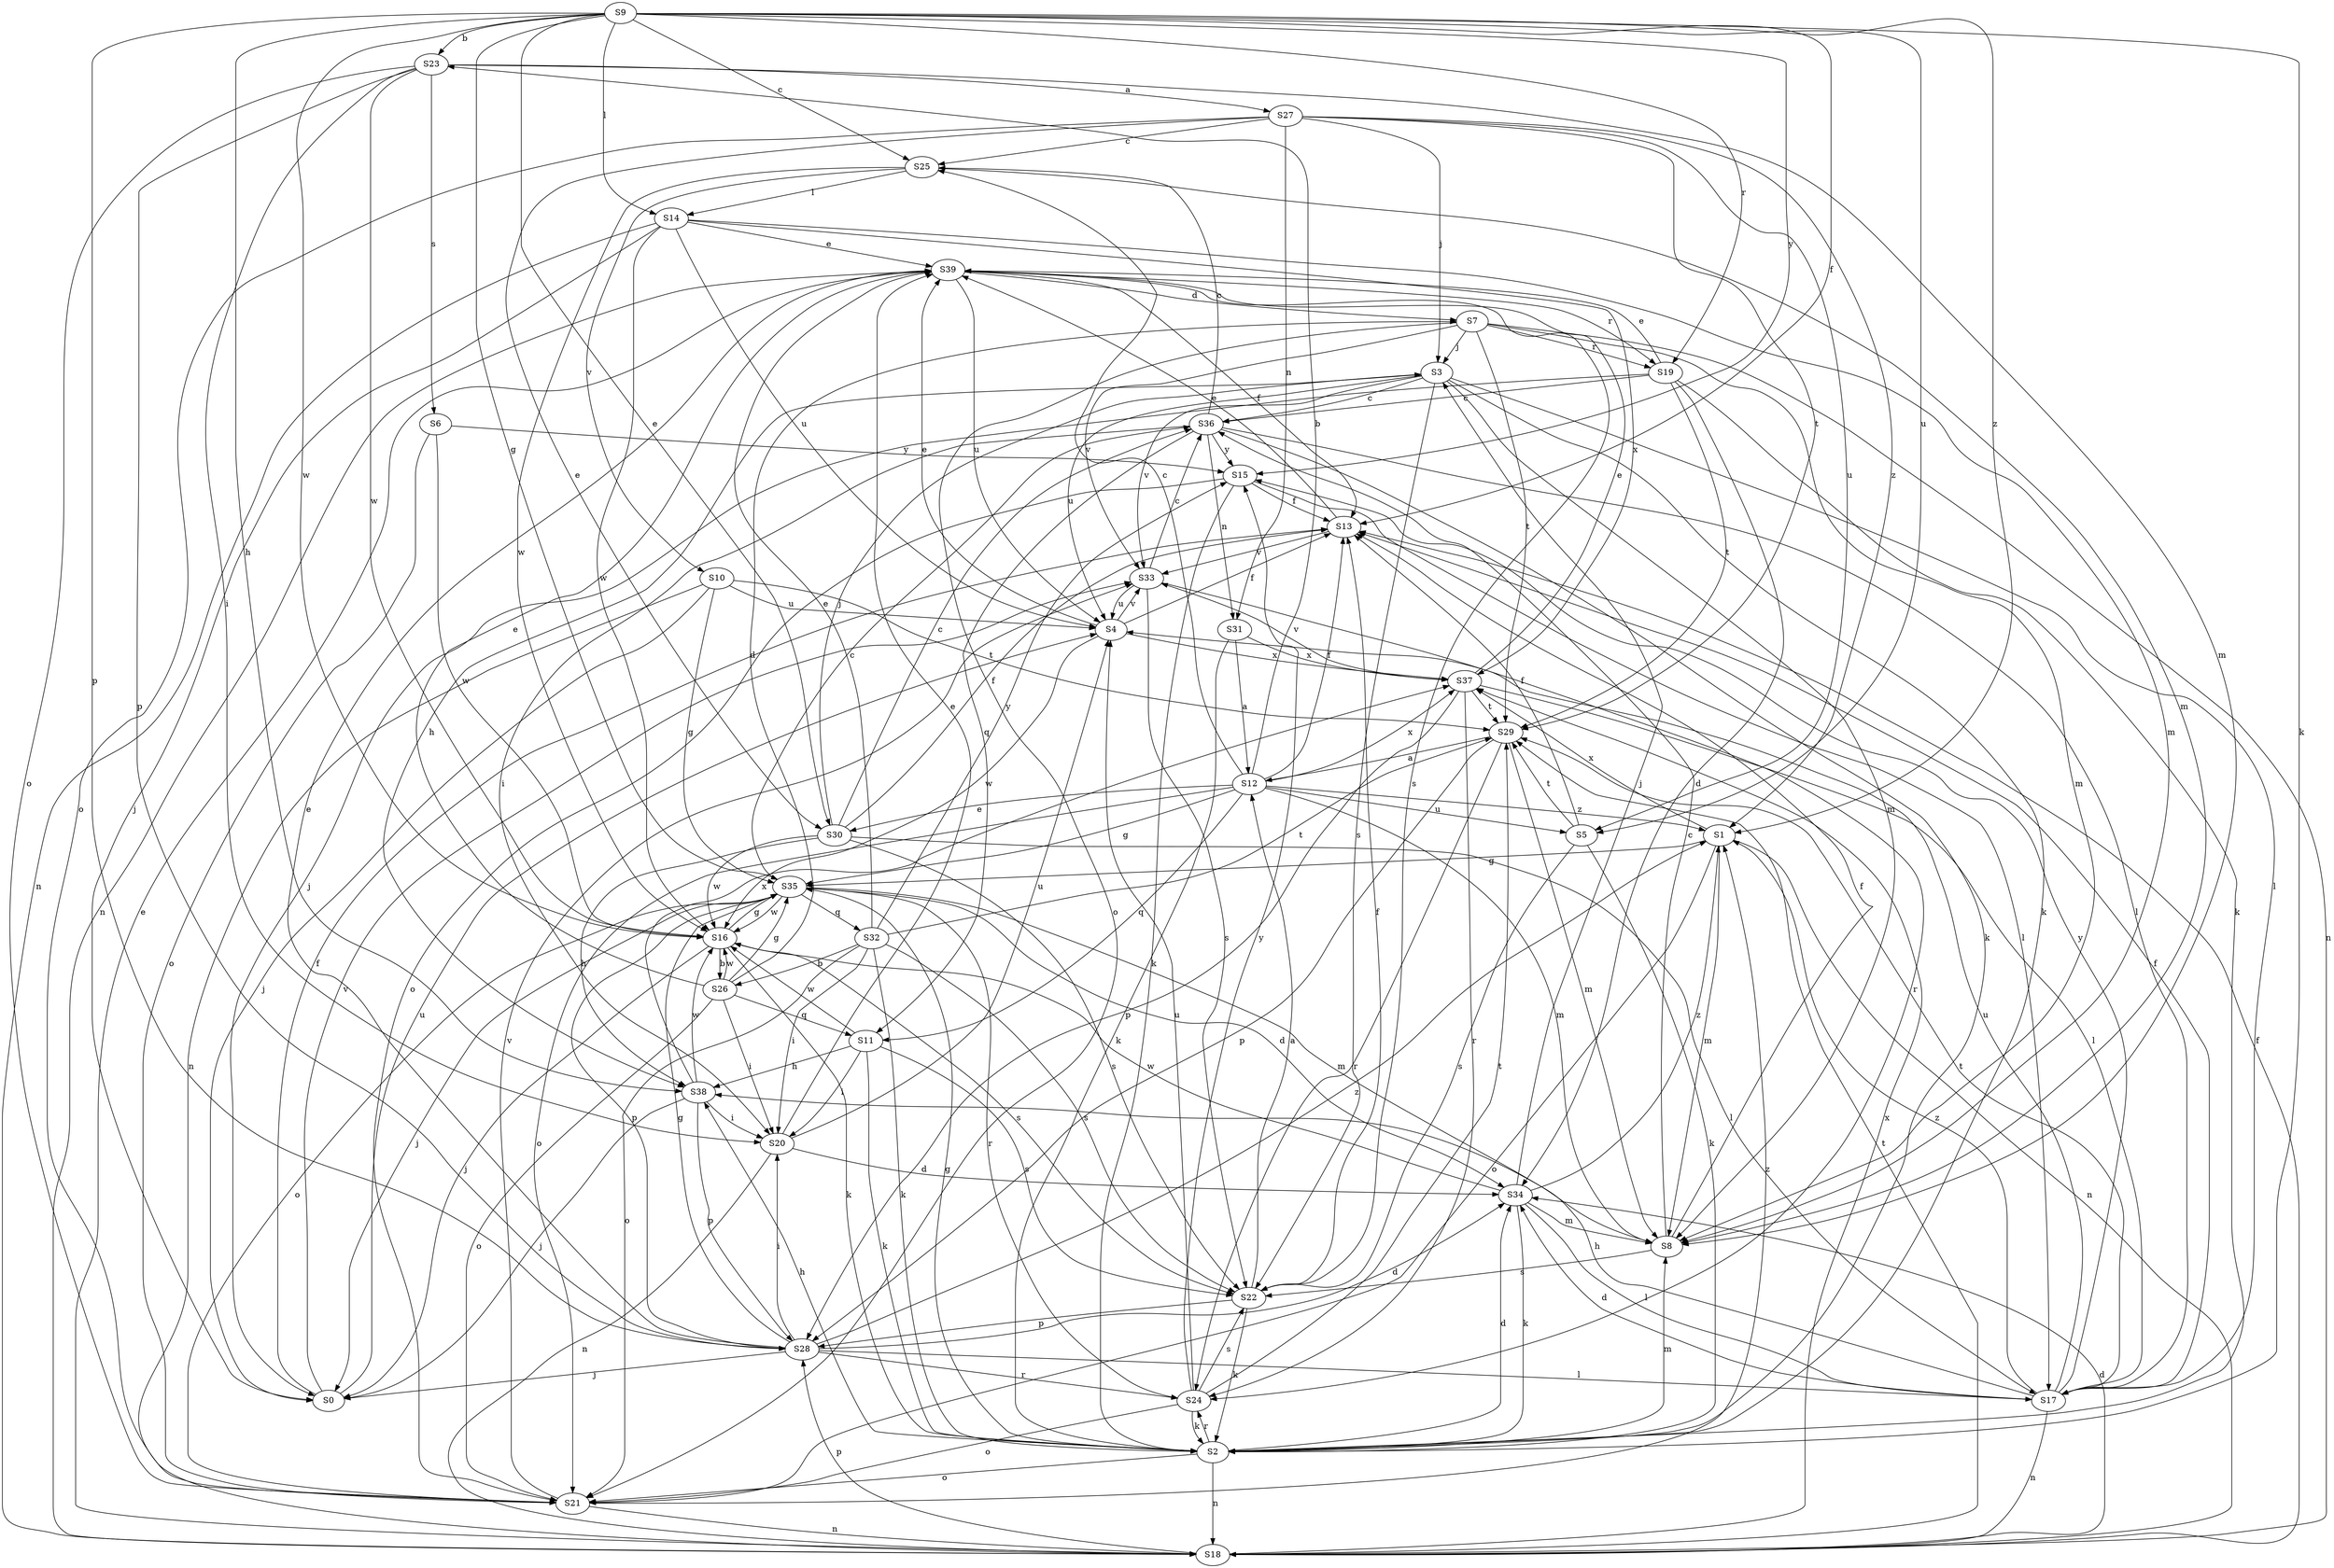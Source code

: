 strict digraph  {
S9;
S27;
S12;
S23;
S26;
S25;
S36;
S7;
S34;
S30;
S39;
S13;
S35;
S38;
S20;
S3;
S0;
S2;
S14;
S17;
S8;
S31;
S18;
S21;
S28;
S11;
S32;
S19;
S24;
S6;
S22;
S29;
S5;
S4;
S10;
S33;
S16;
S37;
S15;
S1;
S9 -> S23  [label=b];
S9 -> S25  [label=c];
S9 -> S30  [label=e];
S9 -> S13  [label=f];
S9 -> S35  [label=g];
S9 -> S38  [label=h];
S9 -> S2  [label=k];
S9 -> S14  [label=l];
S9 -> S28  [label=p];
S9 -> S19  [label=r];
S9 -> S5  [label=u];
S9 -> S16  [label=w];
S9 -> S15  [label=y];
S9 -> S1  [label=z];
S27 -> S25  [label=c];
S27 -> S30  [label=e];
S27 -> S3  [label=j];
S27 -> S31  [label=n];
S27 -> S21  [label=o];
S27 -> S29  [label=t];
S27 -> S5  [label=u];
S27 -> S1  [label=z];
S12 -> S23  [label=b];
S12 -> S25  [label=c];
S12 -> S30  [label=e];
S12 -> S13  [label=f];
S12 -> S35  [label=g];
S12 -> S8  [label=m];
S12 -> S21  [label=o];
S12 -> S11  [label=q];
S12 -> S5  [label=u];
S12 -> S37  [label=x];
S12 -> S1  [label=z];
S23 -> S27  [label=a];
S23 -> S20  [label=i];
S23 -> S8  [label=m];
S23 -> S21  [label=o];
S23 -> S28  [label=p];
S23 -> S6  [label=s];
S23 -> S16  [label=w];
S26 -> S7  [label=d];
S26 -> S39  [label=e];
S26 -> S35  [label=g];
S26 -> S20  [label=i];
S26 -> S21  [label=o];
S26 -> S11  [label=q];
S26 -> S16  [label=w];
S25 -> S14  [label=l];
S25 -> S8  [label=m];
S25 -> S10  [label=v];
S25 -> S16  [label=w];
S36 -> S25  [label=c];
S36 -> S20  [label=i];
S36 -> S2  [label=k];
S36 -> S17  [label=l];
S36 -> S31  [label=n];
S36 -> S11  [label=q];
S36 -> S15  [label=y];
S7 -> S3  [label=j];
S7 -> S8  [label=m];
S7 -> S18  [label=n];
S7 -> S21  [label=o];
S7 -> S19  [label=r];
S7 -> S29  [label=t];
S7 -> S33  [label=v];
S34 -> S3  [label=j];
S34 -> S2  [label=k];
S34 -> S17  [label=l];
S34 -> S8  [label=m];
S34 -> S16  [label=w];
S34 -> S1  [label=z];
S30 -> S36  [label=c];
S30 -> S13  [label=f];
S30 -> S38  [label=h];
S30 -> S3  [label=j];
S30 -> S17  [label=l];
S30 -> S22  [label=s];
S30 -> S16  [label=w];
S39 -> S7  [label=d];
S39 -> S13  [label=f];
S39 -> S18  [label=n];
S39 -> S19  [label=r];
S39 -> S22  [label=s];
S39 -> S4  [label=u];
S13 -> S39  [label=e];
S13 -> S33  [label=v];
S35 -> S36  [label=c];
S35 -> S34  [label=d];
S35 -> S0  [label=j];
S35 -> S8  [label=m];
S35 -> S21  [label=o];
S35 -> S28  [label=p];
S35 -> S32  [label=q];
S35 -> S24  [label=r];
S35 -> S16  [label=w];
S38 -> S20  [label=i];
S38 -> S0  [label=j];
S38 -> S28  [label=p];
S38 -> S16  [label=w];
S38 -> S37  [label=x];
S20 -> S34  [label=d];
S20 -> S39  [label=e];
S20 -> S18  [label=n];
S20 -> S4  [label=u];
S3 -> S36  [label=c];
S3 -> S38  [label=h];
S3 -> S2  [label=k];
S3 -> S17  [label=l];
S3 -> S8  [label=m];
S3 -> S22  [label=s];
S3 -> S4  [label=u];
S3 -> S33  [label=v];
S0 -> S13  [label=f];
S0 -> S4  [label=u];
S0 -> S33  [label=v];
S2 -> S34  [label=d];
S2 -> S35  [label=g];
S2 -> S38  [label=h];
S2 -> S8  [label=m];
S2 -> S18  [label=n];
S2 -> S21  [label=o];
S2 -> S24  [label=r];
S14 -> S39  [label=e];
S14 -> S0  [label=j];
S14 -> S8  [label=m];
S14 -> S18  [label=n];
S14 -> S4  [label=u];
S14 -> S16  [label=w];
S14 -> S37  [label=x];
S17 -> S34  [label=d];
S17 -> S13  [label=f];
S17 -> S38  [label=h];
S17 -> S18  [label=n];
S17 -> S29  [label=t];
S17 -> S4  [label=u];
S17 -> S15  [label=y];
S17 -> S1  [label=z];
S8 -> S36  [label=c];
S8 -> S13  [label=f];
S8 -> S22  [label=s];
S31 -> S12  [label=a];
S31 -> S2  [label=k];
S31 -> S37  [label=x];
S18 -> S34  [label=d];
S18 -> S39  [label=e];
S18 -> S13  [label=f];
S18 -> S28  [label=p];
S18 -> S29  [label=t];
S18 -> S37  [label=x];
S21 -> S18  [label=n];
S21 -> S33  [label=v];
S21 -> S1  [label=z];
S28 -> S34  [label=d];
S28 -> S39  [label=e];
S28 -> S35  [label=g];
S28 -> S20  [label=i];
S28 -> S0  [label=j];
S28 -> S17  [label=l];
S28 -> S24  [label=r];
S28 -> S1  [label=z];
S11 -> S38  [label=h];
S11 -> S20  [label=i];
S11 -> S2  [label=k];
S11 -> S22  [label=s];
S11 -> S16  [label=w];
S32 -> S26  [label=b];
S32 -> S39  [label=e];
S32 -> S20  [label=i];
S32 -> S2  [label=k];
S32 -> S21  [label=o];
S32 -> S22  [label=s];
S32 -> S29  [label=t];
S32 -> S15  [label=y];
S19 -> S36  [label=c];
S19 -> S34  [label=d];
S19 -> S39  [label=e];
S19 -> S0  [label=j];
S19 -> S2  [label=k];
S19 -> S29  [label=t];
S24 -> S2  [label=k];
S24 -> S21  [label=o];
S24 -> S22  [label=s];
S24 -> S29  [label=t];
S24 -> S4  [label=u];
S24 -> S15  [label=y];
S6 -> S21  [label=o];
S6 -> S16  [label=w];
S6 -> S15  [label=y];
S22 -> S12  [label=a];
S22 -> S13  [label=f];
S22 -> S2  [label=k];
S22 -> S28  [label=p];
S29 -> S12  [label=a];
S29 -> S8  [label=m];
S29 -> S28  [label=p];
S29 -> S24  [label=r];
S5 -> S13  [label=f];
S5 -> S2  [label=k];
S5 -> S22  [label=s];
S5 -> S29  [label=t];
S4 -> S39  [label=e];
S4 -> S13  [label=f];
S4 -> S33  [label=v];
S4 -> S16  [label=w];
S4 -> S37  [label=x];
S10 -> S35  [label=g];
S10 -> S0  [label=j];
S10 -> S18  [label=n];
S10 -> S29  [label=t];
S10 -> S4  [label=u];
S33 -> S36  [label=c];
S33 -> S24  [label=r];
S33 -> S22  [label=s];
S33 -> S4  [label=u];
S16 -> S26  [label=b];
S16 -> S35  [label=g];
S16 -> S0  [label=j];
S16 -> S2  [label=k];
S16 -> S22  [label=s];
S37 -> S39  [label=e];
S37 -> S17  [label=l];
S37 -> S28  [label=p];
S37 -> S24  [label=r];
S37 -> S29  [label=t];
S37 -> S33  [label=v];
S15 -> S13  [label=f];
S15 -> S2  [label=k];
S15 -> S17  [label=l];
S15 -> S21  [label=o];
S1 -> S35  [label=g];
S1 -> S8  [label=m];
S1 -> S18  [label=n];
S1 -> S21  [label=o];
S1 -> S37  [label=x];
}
